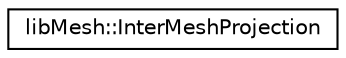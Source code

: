 digraph "类继承关系图"
{
 // INTERACTIVE_SVG=YES
  edge [fontname="Helvetica",fontsize="10",labelfontname="Helvetica",labelfontsize="10"];
  node [fontname="Helvetica",fontsize="10",shape=record];
  rankdir="LR";
  Node1 [label="libMesh::InterMeshProjection",height=0.2,width=0.4,color="black", fillcolor="white", style="filled",URL="$classlibMesh_1_1InterMeshProjection.html",tooltip="This class implements inter mesh projection, i.e. "];
}
